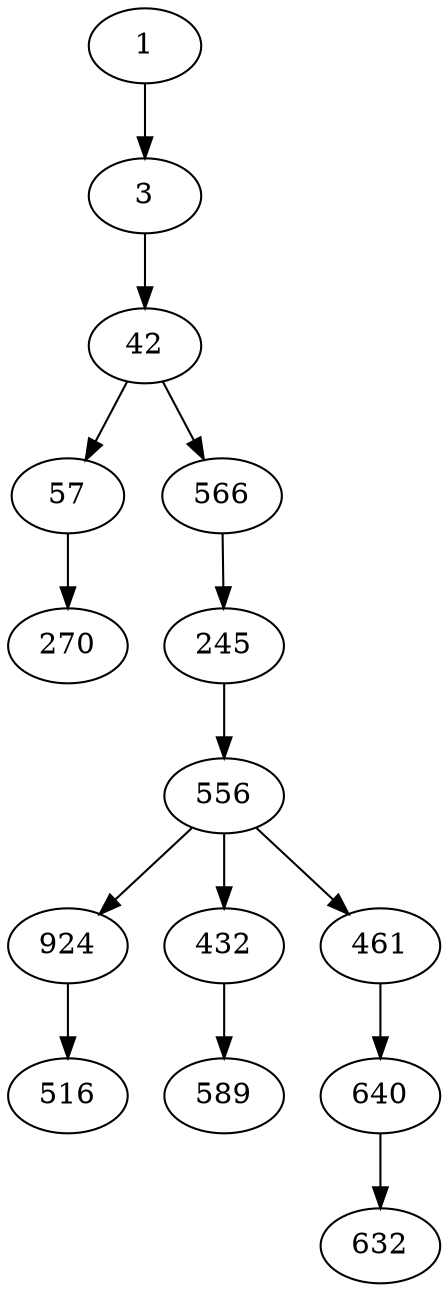 digraph metro {
	1 -> 3
	3 -> 42
	42 -> 57
	57 -> 270
	42 -> 566
	566 -> 245
	245 -> 556
	556 -> 924
	924 -> 516
	556 -> 432
	556 -> 461
	461 -> 640
	640 -> 632
	432 -> 589
}
